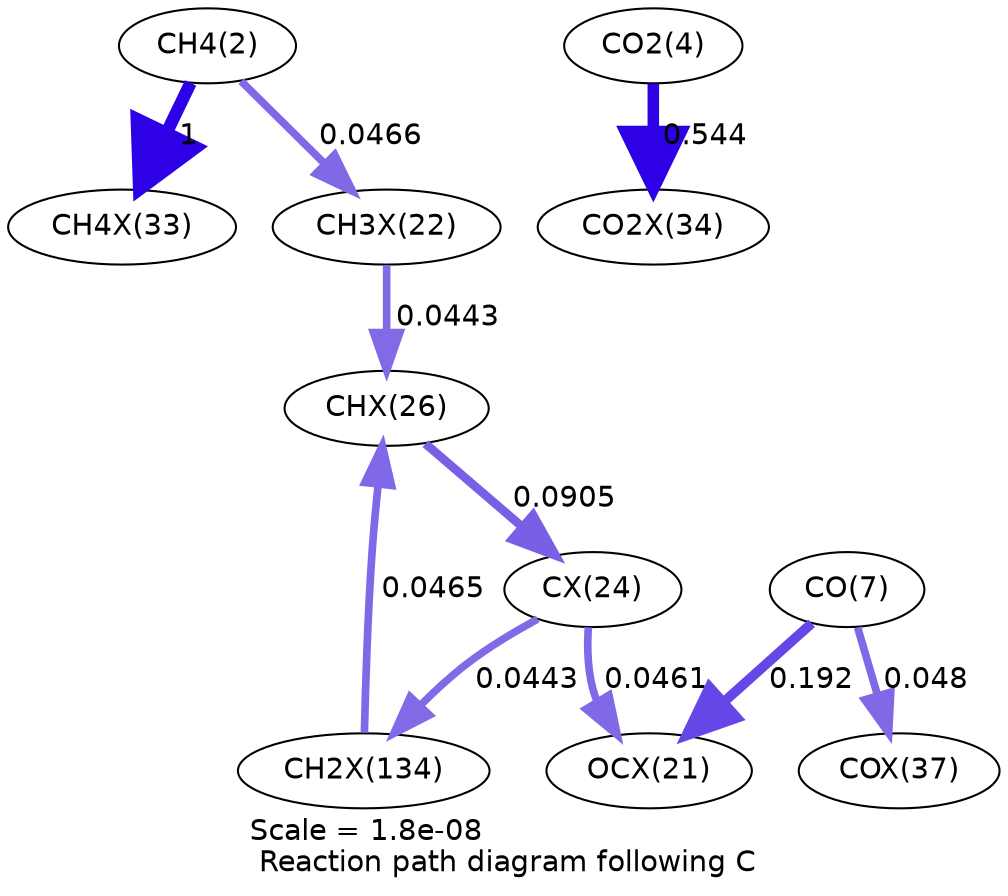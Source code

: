 digraph reaction_paths {
center=1;
s4 -> s31[fontname="Helvetica", penwidth=6, arrowsize=3, color="0.7, 1.5, 0.9"
, label=" 1"];
s4 -> s25[fontname="Helvetica", penwidth=3.69, arrowsize=1.84, color="0.7, 0.547, 0.9"
, label=" 0.0466"];
s25 -> s29[fontname="Helvetica", penwidth=3.65, arrowsize=1.82, color="0.7, 0.544, 0.9"
, label=" 0.0443"];
s37 -> s29[fontname="Helvetica", penwidth=3.68, arrowsize=1.84, color="0.7, 0.547, 0.9"
, label=" 0.0465"];
s27 -> s37[fontname="Helvetica", penwidth=3.65, arrowsize=1.82, color="0.7, 0.544, 0.9"
, label=" 0.0443"];
s29 -> s27[fontname="Helvetica", penwidth=4.19, arrowsize=2.09, color="0.7, 0.591, 0.9"
, label=" 0.0905"];
s9 -> s24[fontname="Helvetica", penwidth=4.75, arrowsize=2.38, color="0.7, 0.692, 0.9"
, label=" 0.192"];
s9 -> s35[fontname="Helvetica", penwidth=3.71, arrowsize=1.85, color="0.7, 0.548, 0.9"
, label=" 0.048"];
s27 -> s24[fontname="Helvetica", penwidth=3.68, arrowsize=1.84, color="0.7, 0.546, 0.9"
, label=" 0.0461"];
s6 -> s32[fontname="Helvetica", penwidth=5.54, arrowsize=2.77, color="0.7, 1.04, 0.9"
, label=" 0.544"];
s4 [ fontname="Helvetica", label="CH4(2)"];
s6 [ fontname="Helvetica", label="CO2(4)"];
s9 [ fontname="Helvetica", label="CO(7)"];
s24 [ fontname="Helvetica", label="OCX(21)"];
s25 [ fontname="Helvetica", label="CH3X(22)"];
s27 [ fontname="Helvetica", label="CX(24)"];
s29 [ fontname="Helvetica", label="CHX(26)"];
s31 [ fontname="Helvetica", label="CH4X(33)"];
s32 [ fontname="Helvetica", label="CO2X(34)"];
s35 [ fontname="Helvetica", label="COX(37)"];
s37 [ fontname="Helvetica", label="CH2X(134)"];
 label = "Scale = 1.8e-08\l Reaction path diagram following C";
 fontname = "Helvetica";
}
